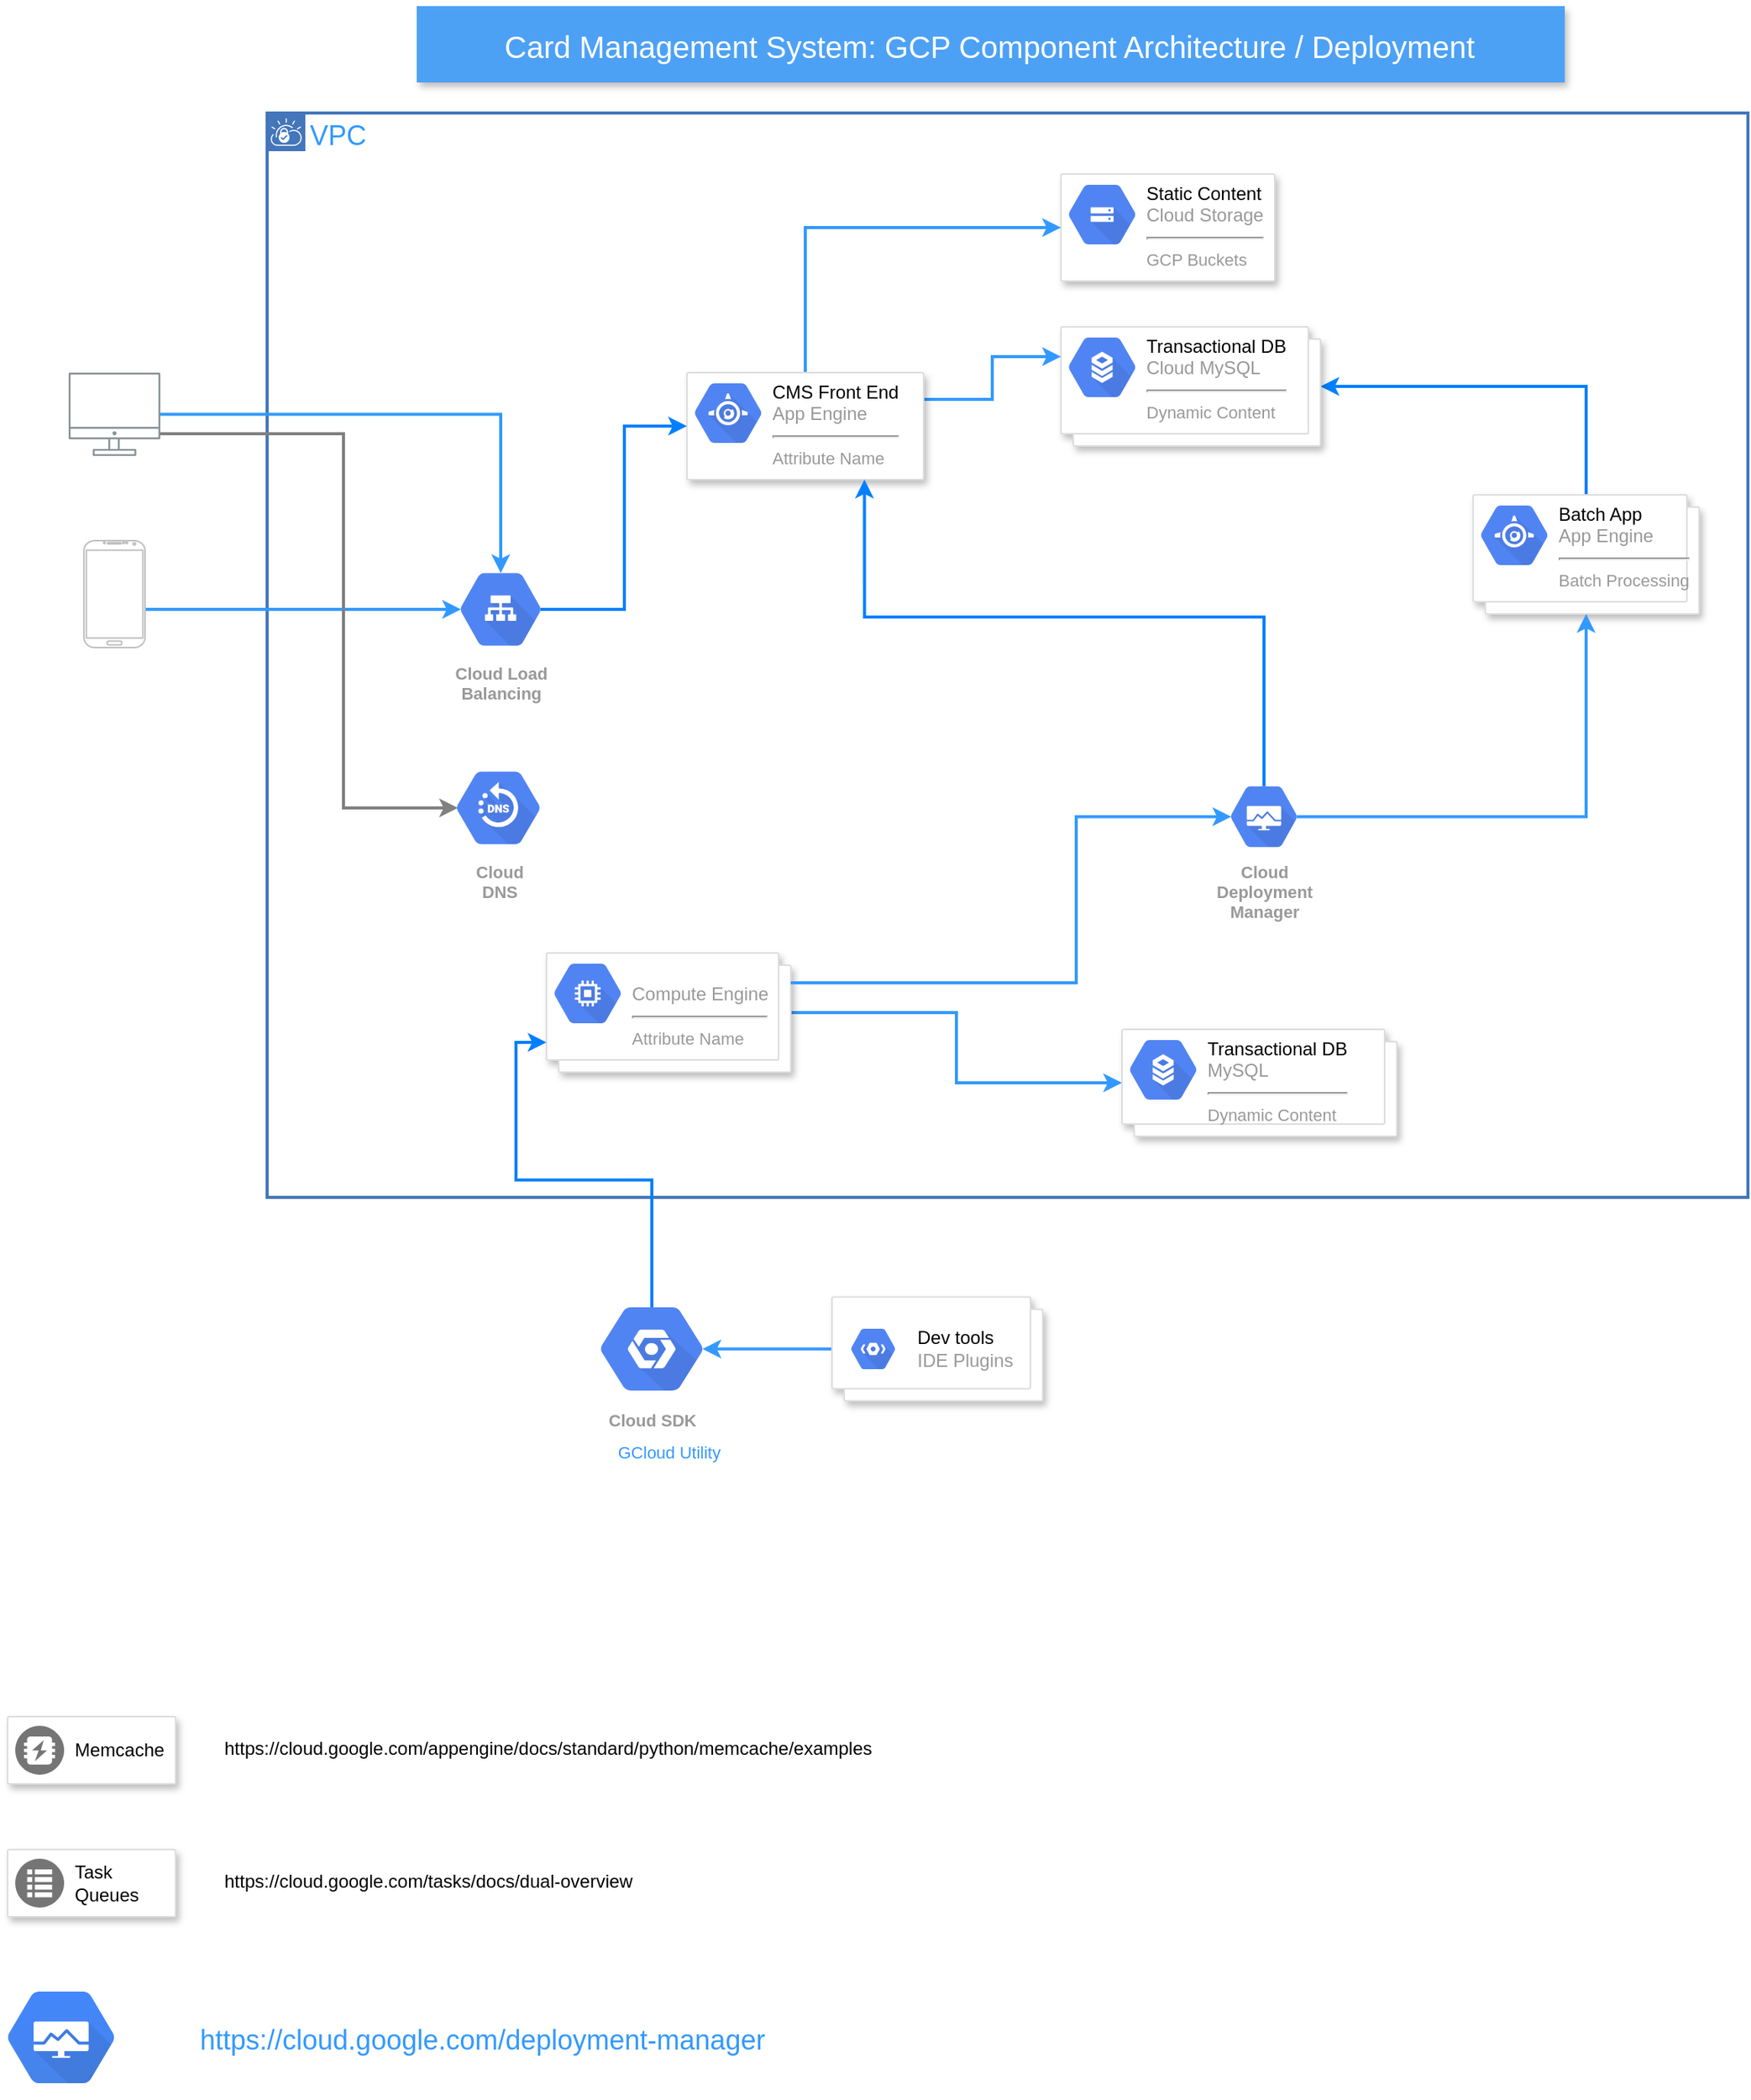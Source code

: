 <mxfile version="14.0.1" type="device"><diagram id="uYQm4RxIYmblfcBq4Z2Z" name="Page-1"><mxGraphModel dx="1892" dy="548" grid="1" gridSize="10" guides="1" tooltips="1" connect="1" arrows="1" fold="1" page="1" pageScale="1" pageWidth="850" pageHeight="1100" math="0" shadow="0"><root><mxCell id="0"/><mxCell id="1" parent="0"/><mxCell id="XlkyS3O8l_4fslnaNpxJ-77" value="VPC" style="shape=mxgraph.ibm.box;prType=vpc;fontStyle=0;verticalAlign=top;align=left;spacingLeft=32;spacingTop=4;fillColor=none;rounded=0;whiteSpace=wrap;html=1;strokeColor=#4376BB;strokeWidth=2;dashed=0;container=1;spacing=-4;collapsible=0;expand=0;recursiveResize=0;fontSize=18;fontColor=#3399FF;" parent="1" vertex="1"><mxGeometry x="30" y="190" width="970" height="710" as="geometry"/></mxCell><mxCell id="XlkyS3O8l_4fslnaNpxJ-65" value="Cloud&#10;DNS" style="html=1;fillColor=#5184F3;strokeColor=none;verticalAlign=top;labelPosition=center;verticalLabelPosition=bottom;align=center;spacingTop=-6;fontSize=11;fontStyle=1;fontColor=#999999;shape=mxgraph.gcp2.hexIcon;prIcon=cloud_dns" parent="XlkyS3O8l_4fslnaNpxJ-77" vertex="1"><mxGeometry x="110" y="420" width="83" height="70" as="geometry"/></mxCell><mxCell id="XlkyS3O8l_4fslnaNpxJ-87" value="Cloud&#10;Deployment&#10;Manager" style="html=1;fillColor=#5184F3;strokeColor=none;verticalAlign=top;labelPosition=center;verticalLabelPosition=bottom;align=center;spacingTop=-6;fontSize=11;fontStyle=1;fontColor=#999999;shape=mxgraph.gcp2.hexIcon;prIcon=cloud_deployment_manager" parent="XlkyS3O8l_4fslnaNpxJ-77" vertex="1"><mxGeometry x="620" y="431.5" width="66" height="58.5" as="geometry"/></mxCell><mxCell id="XlkyS3O8l_4fslnaNpxJ-64" value="Cloud Load&#10;Balancing" style="html=1;fillColor=#5184F3;strokeColor=none;verticalAlign=top;labelPosition=center;verticalLabelPosition=bottom;align=center;spacingTop=-6;fontSize=11;fontStyle=1;fontColor=#999999;shape=mxgraph.gcp2.hexIcon;prIcon=cloud_load_balancing" parent="XlkyS3O8l_4fslnaNpxJ-77" vertex="1"><mxGeometry x="113" y="290" width="80" height="70" as="geometry"/></mxCell><mxCell id="XlkyS3O8l_4fslnaNpxJ-99" value="" style="edgeStyle=orthogonalEdgeStyle;rounded=0;orthogonalLoop=1;jettySize=auto;html=1;strokeColor=#3399FF;strokeWidth=2;fontSize=18;fontColor=#3399FF;entryX=0.175;entryY=0.5;entryDx=0;entryDy=0;entryPerimeter=0;" parent="1" source="XlkyS3O8l_4fslnaNpxJ-1" target="XlkyS3O8l_4fslnaNpxJ-64" edge="1"><mxGeometry relative="1" as="geometry"><mxPoint x="20" y="520" as="targetPoint"/><Array as="points"><mxPoint x="-10" y="515"/><mxPoint x="-10" y="515"/></Array></mxGeometry></mxCell><mxCell id="XlkyS3O8l_4fslnaNpxJ-1" value="" style="verticalLabelPosition=bottom;verticalAlign=top;html=1;shadow=0;dashed=0;strokeWidth=1;shape=mxgraph.android.phone2;strokeColor=#c0c0c0;" parent="1" vertex="1"><mxGeometry x="-90" y="470" width="40" height="70" as="geometry"/></mxCell><mxCell id="XlkyS3O8l_4fslnaNpxJ-97" value="" style="edgeStyle=orthogonalEdgeStyle;rounded=0;orthogonalLoop=1;jettySize=auto;html=1;strokeColor=#3399FF;strokeWidth=2;fontSize=18;fontColor=#3399FF;entryX=0.5;entryY=0.16;entryDx=0;entryDy=0;entryPerimeter=0;" parent="1" source="XlkyS3O8l_4fslnaNpxJ-6" target="XlkyS3O8l_4fslnaNpxJ-64" edge="1"><mxGeometry relative="1" as="geometry"><Array as="points"/></mxGeometry></mxCell><mxCell id="XlkyS3O8l_4fslnaNpxJ-100" value="" style="edgeStyle=orthogonalEdgeStyle;rounded=0;orthogonalLoop=1;jettySize=auto;html=1;strokeColor=#808080;strokeWidth=2;fontSize=18;fontColor=#3399FF;" parent="1" source="XlkyS3O8l_4fslnaNpxJ-6" edge="1"><mxGeometry relative="1" as="geometry"><Array as="points"><mxPoint x="80" y="400"/><mxPoint x="80" y="645"/></Array><mxPoint x="155" y="645" as="targetPoint"/></mxGeometry></mxCell><mxCell id="XlkyS3O8l_4fslnaNpxJ-6" value="" style="outlineConnect=0;gradientColor=none;fontColor=#545B64;strokeColor=none;fillColor=#879196;dashed=0;verticalLabelPosition=bottom;verticalAlign=top;align=center;html=1;fontSize=12;fontStyle=0;aspect=fixed;shape=mxgraph.aws4.illustration_desktop;pointerEvents=1" parent="1" vertex="1"><mxGeometry x="-100" y="360" width="60" height="54.6" as="geometry"/></mxCell><mxCell id="XlkyS3O8l_4fslnaNpxJ-39" value="" style="strokeColor=#dddddd;shadow=1;strokeWidth=1;rounded=1;absoluteArcSize=1;arcSize=2;" parent="1" vertex="1"><mxGeometry x="550" y="230" width="140" height="70" as="geometry"/></mxCell><mxCell id="XlkyS3O8l_4fslnaNpxJ-40" value="&lt;font color=&quot;#000000&quot;&gt;Static Content&lt;/font&gt;&lt;br&gt;Cloud Storage&lt;hr&gt;&lt;span style=&quot;font-size: 11px&quot;&gt;GCP Buckets&lt;/span&gt;" style="dashed=0;connectable=0;html=1;fillColor=#5184F3;strokeColor=none;shape=mxgraph.gcp2.cloud_storage;part=1;labelPosition=right;verticalLabelPosition=middle;align=left;verticalAlign=top;spacingLeft=5;fontColor=#999999;fontSize=12;spacingTop=-8;" parent="XlkyS3O8l_4fslnaNpxJ-39" vertex="1"><mxGeometry width="44" height="39" relative="1" as="geometry"><mxPoint x="5" y="7" as="offset"/></mxGeometry></mxCell><mxCell id="XlkyS3O8l_4fslnaNpxJ-50" value="" style="group" parent="1" vertex="1" connectable="0"><mxGeometry x="-140" y="1240" width="590" height="44" as="geometry"/></mxCell><UserObject label="https://cloud.google.com/appengine/docs/standard/python/memcache/examples" link="https://cloud.google.com/appengine/docs/standard/python/memcache/examples" id="XlkyS3O8l_4fslnaNpxJ-45"><mxCell style="text;whiteSpace=wrap;html=1;" parent="XlkyS3O8l_4fslnaNpxJ-50" vertex="1"><mxGeometry x="140" y="7" width="450" height="30" as="geometry"/></mxCell></UserObject><mxCell id="XlkyS3O8l_4fslnaNpxJ-48" value="" style="strokeColor=#dddddd;shadow=1;strokeWidth=1;rounded=1;absoluteArcSize=1;arcSize=2;" parent="XlkyS3O8l_4fslnaNpxJ-50" vertex="1"><mxGeometry width="110" height="44" as="geometry"/></mxCell><mxCell id="XlkyS3O8l_4fslnaNpxJ-49" value="Memcache" style="dashed=0;connectable=0;html=1;fillColor=#757575;strokeColor=none;shape=mxgraph.gcp2.memcache;part=1;labelPosition=right;verticalLabelPosition=middle;align=left;verticalAlign=middle;spacingLeft=5;fontSize=12;" parent="XlkyS3O8l_4fslnaNpxJ-48" vertex="1"><mxGeometry y="0.5" width="32" height="32" relative="1" as="geometry"><mxPoint x="5" y="-16" as="offset"/></mxGeometry></mxCell><mxCell id="XlkyS3O8l_4fslnaNpxJ-56" value="" style="group" parent="1" vertex="1" connectable="0"><mxGeometry x="-140" y="1327" width="430" height="44" as="geometry"/></mxCell><mxCell id="XlkyS3O8l_4fslnaNpxJ-53" value="" style="strokeColor=#dddddd;shadow=1;strokeWidth=1;rounded=1;absoluteArcSize=1;arcSize=2;" parent="XlkyS3O8l_4fslnaNpxJ-56" vertex="1"><mxGeometry width="110" height="44" as="geometry"/></mxCell><mxCell id="XlkyS3O8l_4fslnaNpxJ-54" value="Task&#10;Queues" style="dashed=0;connectable=0;html=1;fillColor=#757575;strokeColor=none;shape=mxgraph.gcp2.task_queues;part=1;labelPosition=right;verticalLabelPosition=middle;align=left;verticalAlign=middle;spacingLeft=5;fontSize=12;" parent="XlkyS3O8l_4fslnaNpxJ-53" vertex="1"><mxGeometry y="0.5" width="32" height="32" relative="1" as="geometry"><mxPoint x="5" y="-16" as="offset"/></mxGeometry></mxCell><UserObject label="https://cloud.google.com/tasks/docs/dual-overview" link="https://cloud.google.com/tasks/docs/dual-overview" id="XlkyS3O8l_4fslnaNpxJ-55"><mxCell style="text;whiteSpace=wrap;html=1;" parent="XlkyS3O8l_4fslnaNpxJ-56" vertex="1"><mxGeometry x="140" y="7" width="290" height="30" as="geometry"/></mxCell></UserObject><mxCell id="XlkyS3O8l_4fslnaNpxJ-112" style="edgeStyle=orthogonalEdgeStyle;rounded=0;orthogonalLoop=1;jettySize=auto;html=1;exitX=0.5;exitY=0;exitDx=0;exitDy=0;entryX=1;entryY=0.5;entryDx=0;entryDy=0;strokeColor=#007FFF;strokeWidth=2;fontSize=20;fontColor=#3399FF;" parent="1" source="XlkyS3O8l_4fslnaNpxJ-59" target="XlkyS3O8l_4fslnaNpxJ-41" edge="1"><mxGeometry relative="1" as="geometry"/></mxCell><mxCell id="XlkyS3O8l_4fslnaNpxJ-59" value="" style="shape=mxgraph.gcp2.doubleRect;strokeColor=#dddddd;shadow=1;strokeWidth=1;" parent="1" vertex="1"><mxGeometry x="820" y="440" width="148" height="78" as="geometry"/></mxCell><mxCell id="XlkyS3O8l_4fslnaNpxJ-60" value="&lt;font color=&quot;#000000&quot;&gt;Batch App&lt;/font&gt;&lt;br&gt;App Engine&lt;hr&gt;&lt;span style=&quot;font-size: 11px&quot;&gt;Batch Processing&lt;/span&gt;" style="dashed=0;connectable=0;html=1;fillColor=#5184F3;strokeColor=none;shape=mxgraph.gcp2.app_engine;part=1;labelPosition=right;verticalLabelPosition=middle;align=left;verticalAlign=top;spacingLeft=5;fontColor=#999999;fontSize=12;spacingTop=-8;" parent="XlkyS3O8l_4fslnaNpxJ-59" vertex="1"><mxGeometry width="44" height="39" relative="1" as="geometry"><mxPoint x="5" y="7" as="offset"/></mxGeometry></mxCell><mxCell id="XlkyS3O8l_4fslnaNpxJ-82" style="edgeStyle=orthogonalEdgeStyle;rounded=0;orthogonalLoop=1;jettySize=auto;html=1;exitX=1;exitY=0.5;exitDx=0;exitDy=0;strokeColor=#3399FF;strokeWidth=2;fontSize=18;fontColor=#3399FF;entryX=0;entryY=0.5;entryDx=0;entryDy=0;" parent="1" source="XlkyS3O8l_4fslnaNpxJ-61" target="XlkyS3O8l_4fslnaNpxJ-72" edge="1"><mxGeometry relative="1" as="geometry"/></mxCell><mxCell id="XlkyS3O8l_4fslnaNpxJ-61" value="" style="shape=mxgraph.gcp2.doubleRect;strokeColor=#dddddd;shadow=1;strokeWidth=1;" parent="1" vertex="1"><mxGeometry x="213" y="740" width="160" height="78" as="geometry"/></mxCell><mxCell id="XlkyS3O8l_4fslnaNpxJ-62" value="&lt;br&gt;Compute Engine&lt;hr&gt;&lt;font style=&quot;font-size: 11px&quot;&gt;Attribute Name&lt;/font&gt;" style="dashed=0;connectable=0;html=1;fillColor=#5184F3;strokeColor=none;shape=mxgraph.gcp2.compute_engine;part=1;labelPosition=right;verticalLabelPosition=middle;align=left;verticalAlign=top;spacingLeft=5;fontColor=#999999;fontSize=12;spacingTop=-8;" parent="XlkyS3O8l_4fslnaNpxJ-61" vertex="1"><mxGeometry width="44" height="39" relative="1" as="geometry"><mxPoint x="5" y="7" as="offset"/></mxGeometry></mxCell><mxCell id="XlkyS3O8l_4fslnaNpxJ-63" value="" style="group" parent="1" vertex="1" connectable="0"><mxGeometry x="550" y="330" width="170" height="130" as="geometry"/></mxCell><mxCell id="XlkyS3O8l_4fslnaNpxJ-41" value="" style="shape=mxgraph.gcp2.doubleRect;strokeColor=#dddddd;shadow=1;strokeWidth=1;" parent="XlkyS3O8l_4fslnaNpxJ-63" vertex="1"><mxGeometry width="170" height="78" as="geometry"/></mxCell><mxCell id="XlkyS3O8l_4fslnaNpxJ-42" value="&lt;font color=&quot;#000000&quot;&gt;Transactional DB&lt;/font&gt;&lt;br&gt;Cloud MySQL&lt;hr&gt;&lt;span style=&quot;font-size: 11px&quot;&gt;Dynamic Content&lt;/span&gt;" style="dashed=0;connectable=0;html=1;fillColor=#5184F3;strokeColor=none;shape=mxgraph.gcp2.cloud_sql;part=1;labelPosition=right;verticalLabelPosition=middle;align=left;verticalAlign=top;spacingLeft=5;fontColor=#999999;fontSize=12;spacingTop=-8;" parent="XlkyS3O8l_4fslnaNpxJ-41" vertex="1"><mxGeometry width="44" height="39" relative="1" as="geometry"><mxPoint x="5" y="7" as="offset"/></mxGeometry></mxCell><mxCell id="XlkyS3O8l_4fslnaNpxJ-94" style="edgeStyle=orthogonalEdgeStyle;rounded=0;orthogonalLoop=1;jettySize=auto;html=1;exitX=1;exitY=0.25;exitDx=0;exitDy=0;entryX=0;entryY=0.25;entryDx=0;entryDy=0;strokeColor=#3399FF;strokeWidth=2;fontSize=18;fontColor=#3399FF;" parent="1" source="XlkyS3O8l_4fslnaNpxJ-66" target="XlkyS3O8l_4fslnaNpxJ-41" edge="1"><mxGeometry relative="1" as="geometry"/></mxCell><mxCell id="XlkyS3O8l_4fslnaNpxJ-96" style="edgeStyle=orthogonalEdgeStyle;rounded=0;orthogonalLoop=1;jettySize=auto;html=1;exitX=0.5;exitY=0;exitDx=0;exitDy=0;entryX=0;entryY=0.5;entryDx=0;entryDy=0;strokeColor=#3399FF;strokeWidth=2;fontSize=18;fontColor=#3399FF;" parent="1" source="XlkyS3O8l_4fslnaNpxJ-66" target="XlkyS3O8l_4fslnaNpxJ-39" edge="1"><mxGeometry relative="1" as="geometry"/></mxCell><mxCell id="XlkyS3O8l_4fslnaNpxJ-66" value="" style="strokeColor=#dddddd;shadow=1;strokeWidth=1;rounded=1;absoluteArcSize=1;arcSize=2;" parent="1" vertex="1"><mxGeometry x="305" y="360" width="155" height="70" as="geometry"/></mxCell><mxCell id="XlkyS3O8l_4fslnaNpxJ-67" value="&lt;font color=&quot;#000000&quot;&gt;CMS Front End&lt;/font&gt;&lt;br&gt;App Engine&lt;hr&gt;&lt;font style=&quot;font-size: 11px&quot;&gt;Attribute Name&lt;/font&gt;" style="dashed=0;connectable=0;html=1;fillColor=#5184F3;strokeColor=none;shape=mxgraph.gcp2.app_engine;part=1;labelPosition=right;verticalLabelPosition=middle;align=left;verticalAlign=top;spacingLeft=5;fontColor=#999999;fontSize=12;spacingTop=-8;" parent="XlkyS3O8l_4fslnaNpxJ-66" vertex="1"><mxGeometry width="44" height="39" relative="1" as="geometry"><mxPoint x="5" y="7" as="offset"/></mxGeometry></mxCell><mxCell id="XlkyS3O8l_4fslnaNpxJ-71" value="" style="group" parent="1" vertex="1" connectable="0"><mxGeometry x="590" y="790" width="180" height="96" as="geometry"/></mxCell><mxCell id="XlkyS3O8l_4fslnaNpxJ-72" value="" style="shape=mxgraph.gcp2.doubleRect;strokeColor=#dddddd;shadow=1;strokeWidth=1;" parent="XlkyS3O8l_4fslnaNpxJ-71" vertex="1"><mxGeometry width="180" height="70" as="geometry"/></mxCell><mxCell id="XlkyS3O8l_4fslnaNpxJ-73" value="&lt;font color=&quot;#000000&quot;&gt;Transactional DB&lt;/font&gt;&lt;br&gt;MySQL&lt;hr&gt;&lt;span style=&quot;font-size: 11px&quot;&gt;Dynamic Content&lt;/span&gt;" style="dashed=0;connectable=0;html=1;fillColor=#5184F3;strokeColor=none;shape=mxgraph.gcp2.cloud_sql;part=1;labelPosition=right;verticalLabelPosition=middle;align=left;verticalAlign=top;spacingLeft=5;fontColor=#999999;fontSize=12;spacingTop=-8;" parent="XlkyS3O8l_4fslnaNpxJ-72" vertex="1"><mxGeometry width="44" height="39" relative="1" as="geometry"><mxPoint x="5" y="7" as="offset"/></mxGeometry></mxCell><mxCell id="XlkyS3O8l_4fslnaNpxJ-114" style="edgeStyle=orthogonalEdgeStyle;rounded=0;orthogonalLoop=1;jettySize=auto;html=1;exitX=0.5;exitY=0.16;exitDx=0;exitDy=0;exitPerimeter=0;entryX=0;entryY=0.75;entryDx=0;entryDy=0;strokeColor=#007FFF;strokeWidth=2;fontSize=20;fontColor=#3399FF;" parent="1" source="XlkyS3O8l_4fslnaNpxJ-79" target="XlkyS3O8l_4fslnaNpxJ-61" edge="1"><mxGeometry relative="1" as="geometry"/></mxCell><mxCell id="XlkyS3O8l_4fslnaNpxJ-79" value="Cloud SDK" style="html=1;fillColor=#5184F3;strokeColor=none;verticalAlign=top;labelPosition=center;verticalLabelPosition=bottom;align=center;spacingTop=-6;fontSize=11;fontStyle=1;fontColor=#999999;shape=mxgraph.gcp2.hexIcon;prIcon=placeholder" parent="1" vertex="1"><mxGeometry x="231" y="959.25" width="102" height="80" as="geometry"/></mxCell><mxCell id="XlkyS3O8l_4fslnaNpxJ-86" style="edgeStyle=orthogonalEdgeStyle;rounded=0;orthogonalLoop=1;jettySize=auto;html=1;exitX=0;exitY=0.5;exitDx=0;exitDy=0;entryX=0.825;entryY=0.5;entryDx=0;entryDy=0;entryPerimeter=0;strokeColor=#3399FF;strokeWidth=2;fontSize=18;fontColor=#3399FF;" parent="1" source="XlkyS3O8l_4fslnaNpxJ-84" target="XlkyS3O8l_4fslnaNpxJ-79" edge="1"><mxGeometry relative="1" as="geometry"/></mxCell><mxCell id="XlkyS3O8l_4fslnaNpxJ-84" value="" style="shape=mxgraph.gcp2.doubleRect;strokeColor=#dddddd;shadow=1;strokeWidth=1;fontSize=18;fontColor=#3399FF;" parent="1" vertex="1"><mxGeometry x="400" y="965.25" width="138" height="68" as="geometry"/></mxCell><mxCell id="XlkyS3O8l_4fslnaNpxJ-85" value="&lt;font color=&quot;#000000&quot;&gt;Dev tools&lt;/font&gt;&lt;br&gt;IDE Plugins" style="dashed=0;connectable=0;html=1;fillColor=#5184F3;strokeColor=none;shape=mxgraph.gcp2.hexIcon;prIcon=cloud_tools_for_powershell;part=1;labelPosition=right;verticalLabelPosition=middle;align=left;verticalAlign=middle;spacingLeft=5;fontColor=#999999;fontSize=12;" parent="XlkyS3O8l_4fslnaNpxJ-84" vertex="1"><mxGeometry y="0.5" width="44" height="39" relative="1" as="geometry"><mxPoint x="5" y="-19.5" as="offset"/></mxGeometry></mxCell><mxCell id="XlkyS3O8l_4fslnaNpxJ-90" style="edgeStyle=orthogonalEdgeStyle;rounded=0;orthogonalLoop=1;jettySize=auto;html=1;exitX=0.825;exitY=0.5;exitDx=0;exitDy=0;exitPerimeter=0;entryX=0.5;entryY=1;entryDx=0;entryDy=0;strokeColor=#3399FF;strokeWidth=2;fontSize=18;fontColor=#3399FF;" parent="1" source="XlkyS3O8l_4fslnaNpxJ-87" target="XlkyS3O8l_4fslnaNpxJ-59" edge="1"><mxGeometry relative="1" as="geometry"><Array as="points"><mxPoint x="894" y="651"/></Array></mxGeometry></mxCell><mxCell id="XlkyS3O8l_4fslnaNpxJ-93" style="edgeStyle=orthogonalEdgeStyle;rounded=0;orthogonalLoop=1;jettySize=auto;html=1;exitX=1;exitY=0.25;exitDx=0;exitDy=0;entryX=0.175;entryY=0.5;entryDx=0;entryDy=0;entryPerimeter=0;strokeColor=#3399FF;strokeWidth=2;fontSize=18;fontColor=#3399FF;" parent="1" source="XlkyS3O8l_4fslnaNpxJ-61" target="XlkyS3O8l_4fslnaNpxJ-87" edge="1"><mxGeometry relative="1" as="geometry"><Array as="points"><mxPoint x="560" y="760"/><mxPoint x="560" y="651"/></Array></mxGeometry></mxCell><mxCell id="XlkyS3O8l_4fslnaNpxJ-101" style="edgeStyle=orthogonalEdgeStyle;rounded=0;orthogonalLoop=1;jettySize=auto;html=1;exitX=0.825;exitY=0.5;exitDx=0;exitDy=0;exitPerimeter=0;entryX=0;entryY=0.5;entryDx=0;entryDy=0;strokeColor=#007FFF;strokeWidth=2;fontSize=18;fontColor=#3399FF;" parent="1" source="XlkyS3O8l_4fslnaNpxJ-64" target="XlkyS3O8l_4fslnaNpxJ-66" edge="1"><mxGeometry relative="1" as="geometry"/></mxCell><mxCell id="XlkyS3O8l_4fslnaNpxJ-102" value="&lt;font style=&quot;font-size: 11px&quot;&gt;GCloud Utility&lt;/font&gt;" style="text;html=1;align=center;verticalAlign=middle;resizable=0;points=[];autosize=1;fontSize=18;fontColor=#3399FF;" parent="1" vertex="1"><mxGeometry x="253" y="1050" width="80" height="30" as="geometry"/></mxCell><mxCell id="XlkyS3O8l_4fslnaNpxJ-107" value="" style="group;fontSize=10;" parent="1" vertex="1" connectable="0"><mxGeometry x="-140" y="1420" width="509" height="70" as="geometry"/></mxCell><mxCell id="XlkyS3O8l_4fslnaNpxJ-105" value="" style="shape=mxgraph.gcp.management_tools.deployment_manager;html=1;fillColor=#4387FD;gradientColor=#4683EA;strokeColor=none;verticalLabelPosition=bottom;verticalAlign=top;align=center;fontSize=18;fontColor=#3399FF;" parent="XlkyS3O8l_4fslnaNpxJ-107" vertex="1"><mxGeometry width="70" height="60" as="geometry"/></mxCell><UserObject label="https://cloud.google.com/deployment-manager" link="https://cloud.google.com/deployment-manager" id="XlkyS3O8l_4fslnaNpxJ-106"><mxCell style="text;whiteSpace=wrap;html=1;fontSize=18;fontColor=#3399FF;" parent="XlkyS3O8l_4fslnaNpxJ-107" vertex="1"><mxGeometry x="124.123" y="15" width="384.877" height="40" as="geometry"/></mxCell></UserObject><mxCell id="XlkyS3O8l_4fslnaNpxJ-109" value=" Card Management System: GCP Component Architecture / Deployment " style="fillColor=#4DA1F5;strokeColor=none;shadow=1;gradientColor=none;fontSize=20;align=left;spacingLeft=50;fontColor=#ffffff;" parent="1" vertex="1"><mxGeometry x="128" y="120" width="752" height="50" as="geometry"/></mxCell><mxCell id="XlkyS3O8l_4fslnaNpxJ-111" style="edgeStyle=orthogonalEdgeStyle;rounded=0;orthogonalLoop=1;jettySize=auto;html=1;exitX=0.5;exitY=0.16;exitDx=0;exitDy=0;exitPerimeter=0;entryX=0.75;entryY=1;entryDx=0;entryDy=0;strokeColor=#007FFF;strokeWidth=2;fontSize=20;fontColor=#3399FF;" parent="1" source="XlkyS3O8l_4fslnaNpxJ-87" target="XlkyS3O8l_4fslnaNpxJ-66" edge="1"><mxGeometry relative="1" as="geometry"><Array as="points"><mxPoint x="683" y="520"/><mxPoint x="421" y="520"/></Array></mxGeometry></mxCell></root></mxGraphModel></diagram></mxfile>